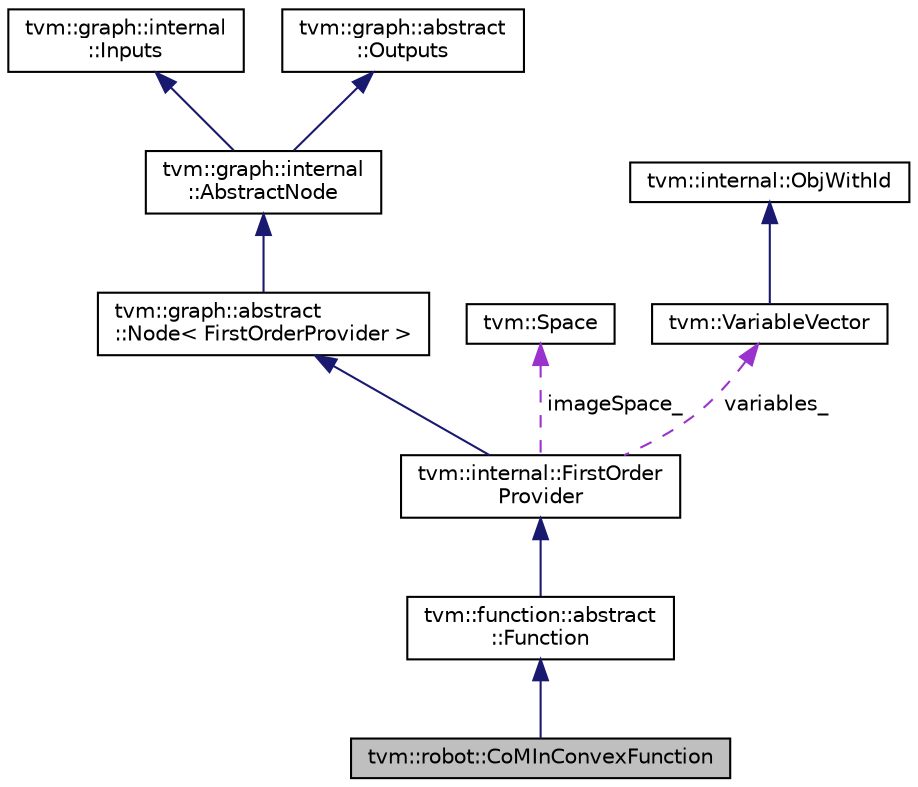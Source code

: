 digraph "tvm::robot::CoMInConvexFunction"
{
  edge [fontname="Helvetica",fontsize="10",labelfontname="Helvetica",labelfontsize="10"];
  node [fontname="Helvetica",fontsize="10",shape=record];
  Node7 [label="tvm::robot::CoMInConvexFunction",height=0.2,width=0.4,color="black", fillcolor="grey75", style="filled", fontcolor="black"];
  Node8 -> Node7 [dir="back",color="midnightblue",fontsize="10",style="solid",fontname="Helvetica"];
  Node8 [label="tvm::function::abstract\l::Function",height=0.2,width=0.4,color="black", fillcolor="white", style="filled",URL="$classtvm_1_1function_1_1abstract_1_1Function.html"];
  Node9 -> Node8 [dir="back",color="midnightblue",fontsize="10",style="solid",fontname="Helvetica"];
  Node9 [label="tvm::internal::FirstOrder\lProvider",height=0.2,width=0.4,color="black", fillcolor="white", style="filled",URL="$classtvm_1_1internal_1_1FirstOrderProvider.html"];
  Node10 -> Node9 [dir="back",color="midnightblue",fontsize="10",style="solid",fontname="Helvetica"];
  Node10 [label="tvm::graph::abstract\l::Node\< FirstOrderProvider \>",height=0.2,width=0.4,color="black", fillcolor="white", style="filled",URL="$classtvm_1_1graph_1_1abstract_1_1Node.html"];
  Node11 -> Node10 [dir="back",color="midnightblue",fontsize="10",style="solid",fontname="Helvetica"];
  Node11 [label="tvm::graph::internal\l::AbstractNode",height=0.2,width=0.4,color="black", fillcolor="white", style="filled",URL="$classtvm_1_1graph_1_1internal_1_1AbstractNode.html"];
  Node12 -> Node11 [dir="back",color="midnightblue",fontsize="10",style="solid",fontname="Helvetica"];
  Node12 [label="tvm::graph::internal\l::Inputs",height=0.2,width=0.4,color="black", fillcolor="white", style="filled",URL="$classtvm_1_1graph_1_1internal_1_1Inputs.html"];
  Node13 -> Node11 [dir="back",color="midnightblue",fontsize="10",style="solid",fontname="Helvetica"];
  Node13 [label="tvm::graph::abstract\l::Outputs",height=0.2,width=0.4,color="black", fillcolor="white", style="filled",URL="$classtvm_1_1graph_1_1abstract_1_1Outputs.html"];
  Node14 -> Node9 [dir="back",color="darkorchid3",fontsize="10",style="dashed",label=" imageSpace_" ,fontname="Helvetica"];
  Node14 [label="tvm::Space",height=0.2,width=0.4,color="black", fillcolor="white", style="filled",URL="$classtvm_1_1Space.html"];
  Node15 -> Node9 [dir="back",color="darkorchid3",fontsize="10",style="dashed",label=" variables_" ,fontname="Helvetica"];
  Node15 [label="tvm::VariableVector",height=0.2,width=0.4,color="black", fillcolor="white", style="filled",URL="$classtvm_1_1VariableVector.html"];
  Node16 -> Node15 [dir="back",color="midnightblue",fontsize="10",style="solid",fontname="Helvetica"];
  Node16 [label="tvm::internal::ObjWithId",height=0.2,width=0.4,color="black", fillcolor="white", style="filled",URL="$classtvm_1_1internal_1_1ObjWithId.html"];
}
